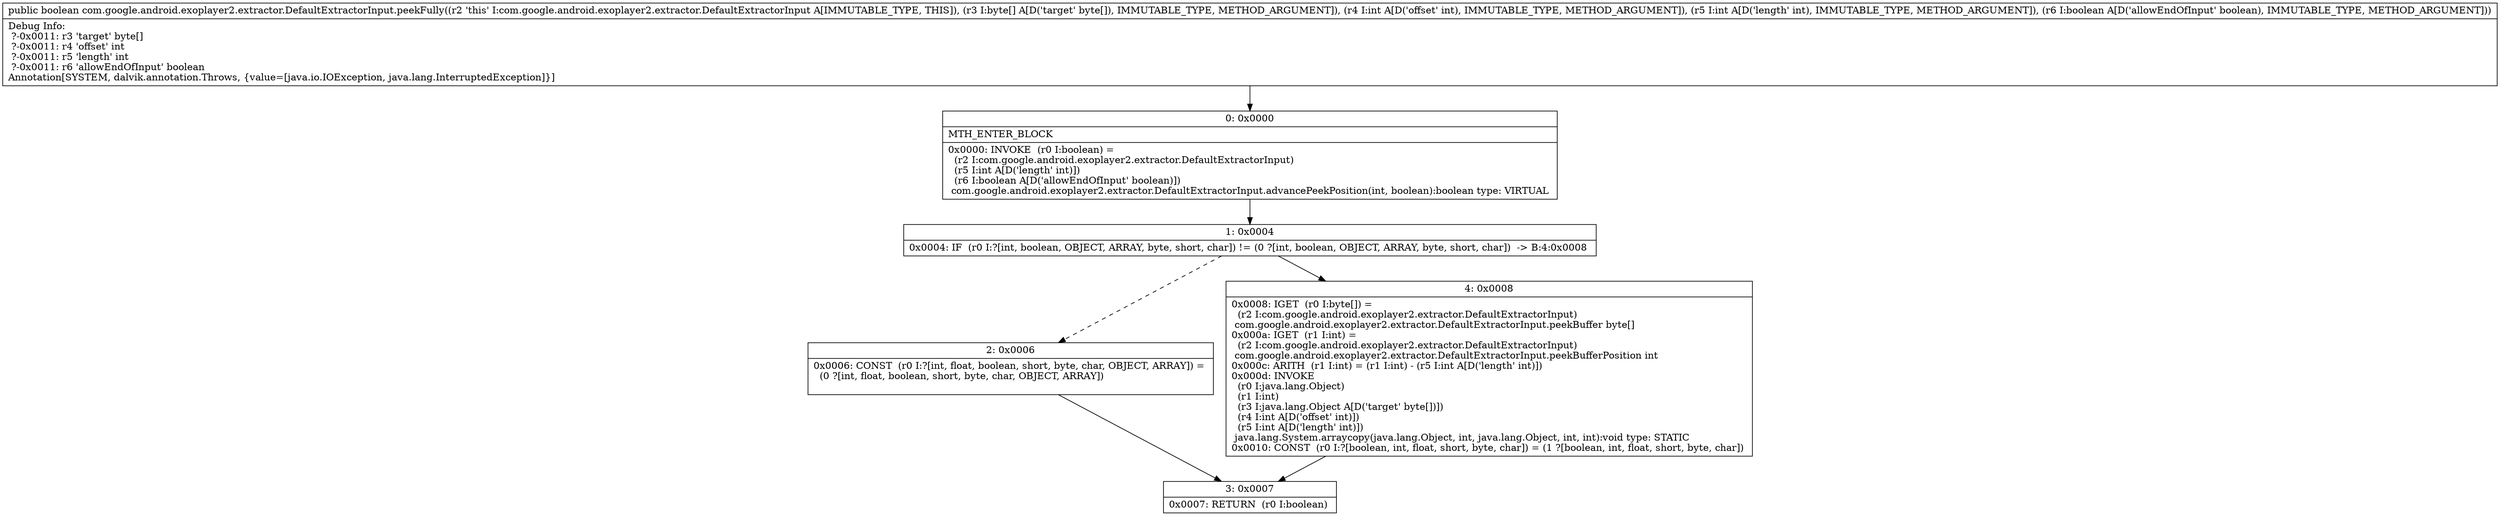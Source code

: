 digraph "CFG forcom.google.android.exoplayer2.extractor.DefaultExtractorInput.peekFully([BIIZ)Z" {
Node_0 [shape=record,label="{0\:\ 0x0000|MTH_ENTER_BLOCK\l|0x0000: INVOKE  (r0 I:boolean) = \l  (r2 I:com.google.android.exoplayer2.extractor.DefaultExtractorInput)\l  (r5 I:int A[D('length' int)])\l  (r6 I:boolean A[D('allowEndOfInput' boolean)])\l com.google.android.exoplayer2.extractor.DefaultExtractorInput.advancePeekPosition(int, boolean):boolean type: VIRTUAL \l}"];
Node_1 [shape=record,label="{1\:\ 0x0004|0x0004: IF  (r0 I:?[int, boolean, OBJECT, ARRAY, byte, short, char]) != (0 ?[int, boolean, OBJECT, ARRAY, byte, short, char])  \-\> B:4:0x0008 \l}"];
Node_2 [shape=record,label="{2\:\ 0x0006|0x0006: CONST  (r0 I:?[int, float, boolean, short, byte, char, OBJECT, ARRAY]) = \l  (0 ?[int, float, boolean, short, byte, char, OBJECT, ARRAY])\l \l}"];
Node_3 [shape=record,label="{3\:\ 0x0007|0x0007: RETURN  (r0 I:boolean) \l}"];
Node_4 [shape=record,label="{4\:\ 0x0008|0x0008: IGET  (r0 I:byte[]) = \l  (r2 I:com.google.android.exoplayer2.extractor.DefaultExtractorInput)\l com.google.android.exoplayer2.extractor.DefaultExtractorInput.peekBuffer byte[] \l0x000a: IGET  (r1 I:int) = \l  (r2 I:com.google.android.exoplayer2.extractor.DefaultExtractorInput)\l com.google.android.exoplayer2.extractor.DefaultExtractorInput.peekBufferPosition int \l0x000c: ARITH  (r1 I:int) = (r1 I:int) \- (r5 I:int A[D('length' int)]) \l0x000d: INVOKE  \l  (r0 I:java.lang.Object)\l  (r1 I:int)\l  (r3 I:java.lang.Object A[D('target' byte[])])\l  (r4 I:int A[D('offset' int)])\l  (r5 I:int A[D('length' int)])\l java.lang.System.arraycopy(java.lang.Object, int, java.lang.Object, int, int):void type: STATIC \l0x0010: CONST  (r0 I:?[boolean, int, float, short, byte, char]) = (1 ?[boolean, int, float, short, byte, char]) \l}"];
MethodNode[shape=record,label="{public boolean com.google.android.exoplayer2.extractor.DefaultExtractorInput.peekFully((r2 'this' I:com.google.android.exoplayer2.extractor.DefaultExtractorInput A[IMMUTABLE_TYPE, THIS]), (r3 I:byte[] A[D('target' byte[]), IMMUTABLE_TYPE, METHOD_ARGUMENT]), (r4 I:int A[D('offset' int), IMMUTABLE_TYPE, METHOD_ARGUMENT]), (r5 I:int A[D('length' int), IMMUTABLE_TYPE, METHOD_ARGUMENT]), (r6 I:boolean A[D('allowEndOfInput' boolean), IMMUTABLE_TYPE, METHOD_ARGUMENT]))  | Debug Info:\l  ?\-0x0011: r3 'target' byte[]\l  ?\-0x0011: r4 'offset' int\l  ?\-0x0011: r5 'length' int\l  ?\-0x0011: r6 'allowEndOfInput' boolean\lAnnotation[SYSTEM, dalvik.annotation.Throws, \{value=[java.io.IOException, java.lang.InterruptedException]\}]\l}"];
MethodNode -> Node_0;
Node_0 -> Node_1;
Node_1 -> Node_2[style=dashed];
Node_1 -> Node_4;
Node_2 -> Node_3;
Node_4 -> Node_3;
}

